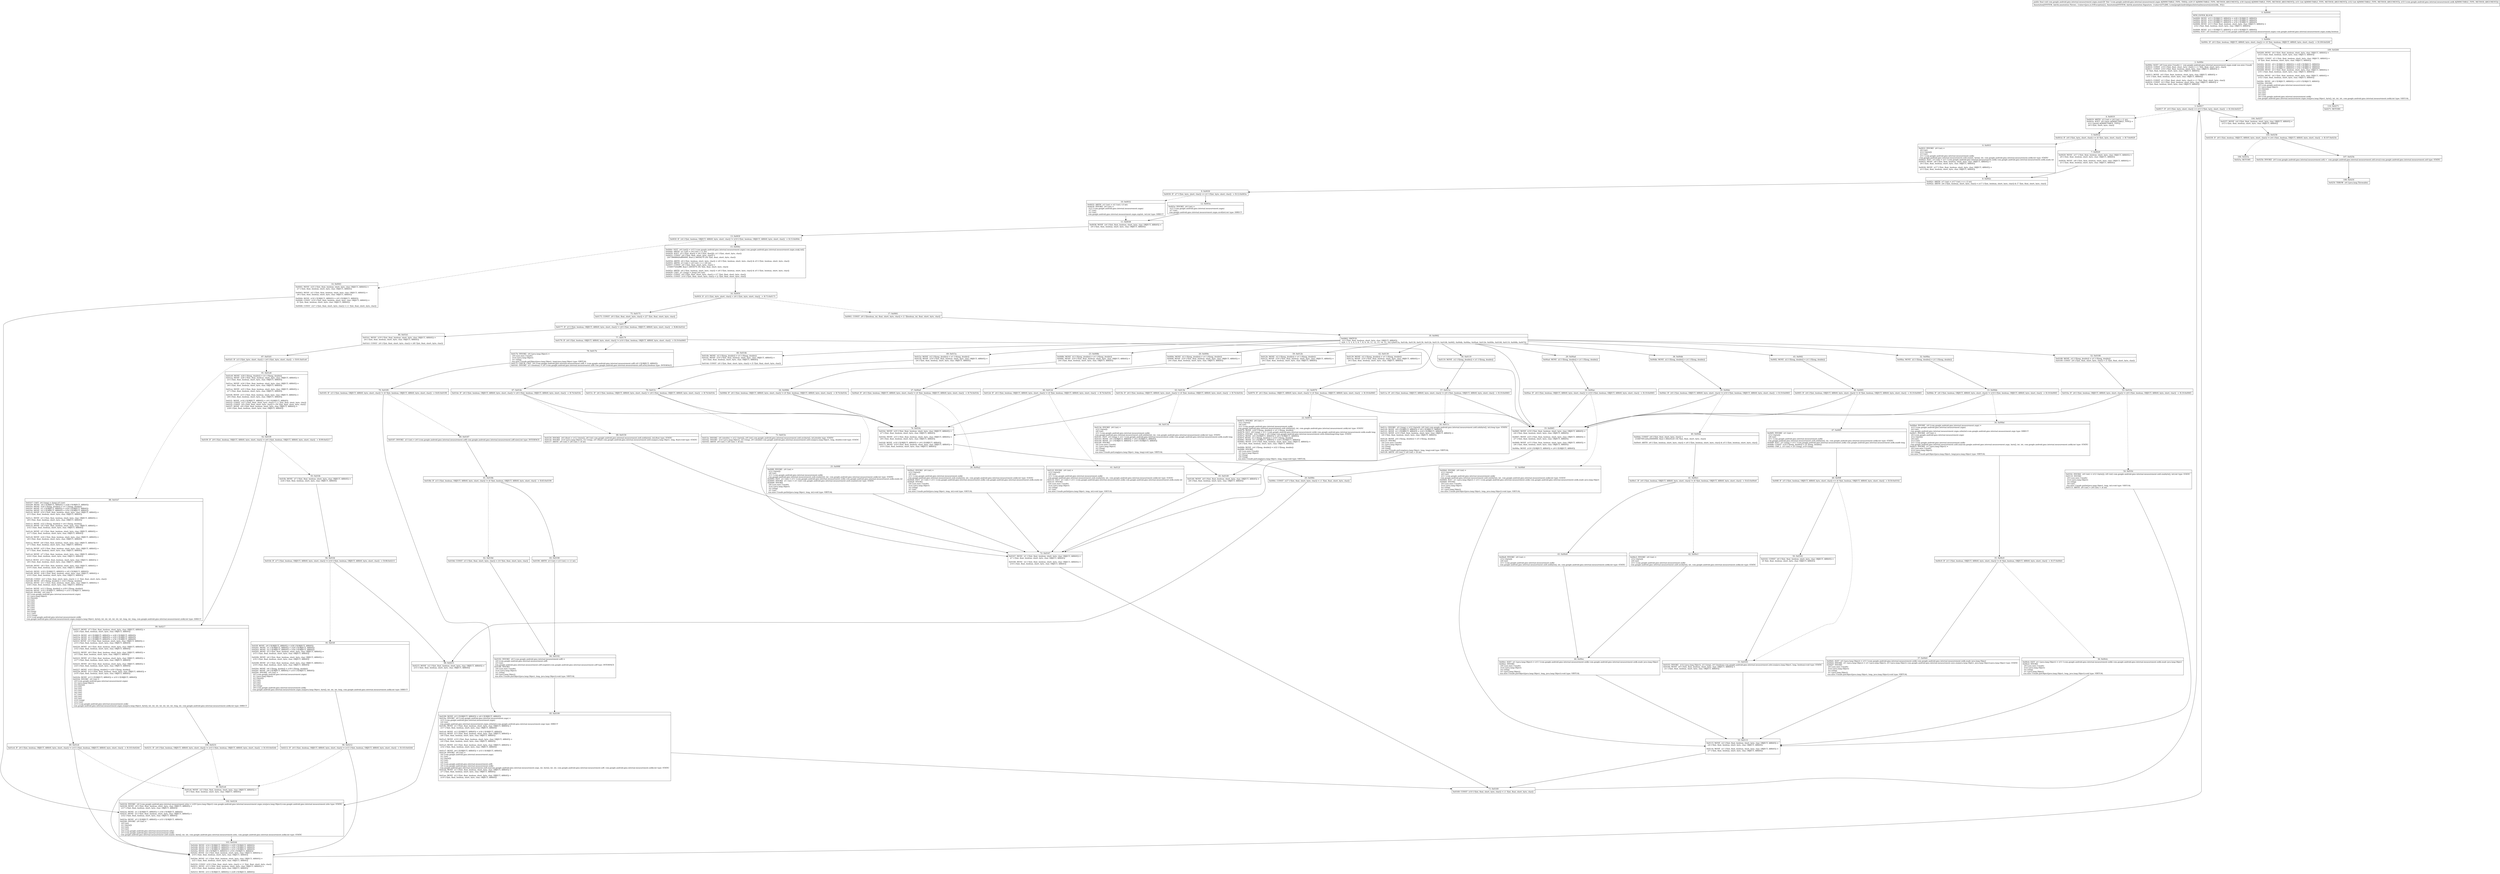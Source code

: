 digraph "CFG forcom.google.android.gms.internal.measurement.zzgm.zza(Ljava\/lang\/Object;[BIILcom\/google\/android\/gms\/internal\/measurement\/zzdk;)V" {
Node_0 [shape=record,label="{0\:\ 0x0000|MTH_ENTER_BLOCK\l|0x0000: MOVE  (r15 I:?[OBJECT, ARRAY]) = (r28 I:?[OBJECT, ARRAY]) \l0x0002: MOVE  (r14 I:?[OBJECT, ARRAY]) = (r29 I:?[OBJECT, ARRAY]) \l0x0004: MOVE  (r12 I:?[OBJECT, ARRAY]) = (r30 I:?[OBJECT, ARRAY]) \l0x0006: MOVE  (r13 I:?[int, float, boolean, short, byte, char, OBJECT, ARRAY]) = \l  (r32 I:?[int, float, boolean, short, byte, char, OBJECT, ARRAY])\l \l0x0008: MOVE  (r11 I:?[OBJECT, ARRAY]) = (r33 I:?[OBJECT, ARRAY]) \l0x000a: IGET  (r0 I:boolean) = (r15 I:com.google.android.gms.internal.measurement.zzgm) com.google.android.gms.internal.measurement.zzgm.zzakq boolean \l}"];
Node_1 [shape=record,label="{1\:\ 0x000c|0x000c: IF  (r0 I:?[int, boolean, OBJECT, ARRAY, byte, short, char]) == (0 ?[int, boolean, OBJECT, ARRAY, byte, short, char])  \-\> B:109:0x0260 \l}"];
Node_2 [shape=record,label="{2\:\ 0x000e|0x000e: SGET  (r9 I:sun.misc.Unsafe) =  com.google.android.gms.internal.measurement.zzgm.zzaki sun.misc.Unsafe \l0x0010: CONST  (r10 I:?[int, float, short, byte, char]) = (\-1 ?[int, float, short, byte, char]) \l0x0011: CONST  (r16 I:?[int, float, boolean, short, byte, char, OBJECT, ARRAY]) = \l  (0 ?[int, float, boolean, short, byte, char, OBJECT, ARRAY])\l \l0x0013: MOVE  (r0 I:?[int, float, boolean, short, byte, char, OBJECT, ARRAY]) = \l  (r31 I:?[int, float, boolean, short, byte, char, OBJECT, ARRAY])\l \l0x0015: CONST  (r1 I:?[int, float, short, byte, char]) = (\-1 ?[int, float, short, byte, char]) \l0x0016: CONST  (r2 I:?[int, float, boolean, short, byte, char, OBJECT, ARRAY]) = \l  (0 ?[int, float, boolean, short, byte, char, OBJECT, ARRAY])\l \l}"];
Node_3 [shape=record,label="{3\:\ 0x0017|0x0017: IF  (r0 I:?[int, byte, short, char]) \>= (r13 I:?[int, byte, short, char])  \-\> B:104:0x0257 \l}"];
Node_4 [shape=record,label="{4\:\ 0x0019|0x0019: ARITH  (r3 I:int) = (r0 I:int) + (1 int) \l0x001b: AGET  (r0 I:byte A[IMMUTABLE_TYPE]) = \l  (r12 I:byte[] A[IMMUTABLE_TYPE])\l  (r0 I:?[int, short, byte, char])\l \l}"];
Node_5 [shape=record,label="{5\:\ 0x001d|0x001d: IF  (r0 I:?[int, byte, short, char]) \>= (0 ?[int, byte, short, char])  \-\> B:7:0x0029 \l}"];
Node_6 [shape=record,label="{6\:\ 0x001f|0x001f: INVOKE  (r0 I:int) = \l  (r0 I:int)\l  (r12 I:byte[])\l  (r3 I:int)\l  (r11 I:com.google.android.gms.internal.measurement.zzdk)\l com.google.android.gms.internal.measurement.zzdl.zza(int, byte[], int, com.google.android.gms.internal.measurement.zzdk):int type: STATIC \l0x0023: IGET  (r3 I:int) = (r11 I:com.google.android.gms.internal.measurement.zzdk) com.google.android.gms.internal.measurement.zzdk.zzada int \l0x0025: MOVE  (r8 I:?[int, float, boolean, short, byte, char, OBJECT, ARRAY]) = \l  (r0 I:?[int, float, boolean, short, byte, char, OBJECT, ARRAY])\l \l0x0026: MOVE  (r17 I:?[int, float, boolean, short, byte, char, OBJECT, ARRAY]) = \l  (r3 I:?[int, float, boolean, short, byte, char, OBJECT, ARRAY])\l \l}"];
Node_7 [shape=record,label="{7\:\ 0x0029|0x0029: MOVE  (r17 I:?[int, float, boolean, short, byte, char, OBJECT, ARRAY]) = \l  (r0 I:?[int, float, boolean, short, byte, char, OBJECT, ARRAY])\l \l0x002b: MOVE  (r8 I:?[int, float, boolean, short, byte, char, OBJECT, ARRAY]) = \l  (r3 I:?[int, float, boolean, short, byte, char, OBJECT, ARRAY])\l \l}"];
Node_8 [shape=record,label="{8\:\ 0x002c|0x002c: ARITH  (r7 I:int) = (r17 I:int) \>\>\> (3 int) \l0x002e: ARITH  (r6 I:?[int, boolean, short, byte, char]) = (r17 I:?[int, boolean, short, byte, char]) & (7 ?[int, float, short, byte, char]) \l}"];
Node_9 [shape=record,label="{9\:\ 0x0030|0x0030: IF  (r7 I:?[int, byte, short, char]) \<= (r1 I:?[int, byte, short, char])  \-\> B:12:0x003a \l}"];
Node_10 [shape=record,label="{10\:\ 0x0032|0x0032: ARITH  (r2 I:int) = (r2 I:int) \/ (3 int) \l0x0034: INVOKE  (r0 I:int) = \l  (r15 I:com.google.android.gms.internal.measurement.zzgm)\l  (r7 I:int)\l  (r2 I:int)\l com.google.android.gms.internal.measurement.zzgm.zzp(int, int):int type: DIRECT \l}"];
Node_11 [shape=record,label="{11\:\ 0x0038|0x0038: MOVE  (r4 I:?[int, float, boolean, short, byte, char, OBJECT, ARRAY]) = \l  (r0 I:?[int, float, boolean, short, byte, char, OBJECT, ARRAY])\l \l}"];
Node_12 [shape=record,label="{12\:\ 0x003a|0x003a: INVOKE  (r0 I:int) = \l  (r15 I:com.google.android.gms.internal.measurement.zzgm)\l  (r7 I:int)\l com.google.android.gms.internal.measurement.zzgm.zzcd(int):int type: DIRECT \l}"];
Node_13 [shape=record,label="{13\:\ 0x003f|0x003f: IF  (r4 I:?[int, boolean, OBJECT, ARRAY, byte, short, char]) != (r10 I:?[int, boolean, OBJECT, ARRAY, byte, short, char])  \-\> B:15:0x004c \l}"];
Node_14 [shape=record,label="{14\:\ 0x0041|0x0041: MOVE  (r25 I:?[int, float, boolean, short, byte, char, OBJECT, ARRAY]) = \l  (r7 I:?[int, float, boolean, short, byte, char, OBJECT, ARRAY])\l \l0x0043: MOVE  (r2 I:?[int, float, boolean, short, byte, char, OBJECT, ARRAY]) = \l  (r8 I:?[int, float, boolean, short, byte, char, OBJECT, ARRAY])\l \l0x0044: MOVE  (r18 I:?[OBJECT, ARRAY]) = (r9 I:?[OBJECT, ARRAY]) \l0x0046: CONST  (r19 I:?[int, float, boolean, short, byte, char, OBJECT, ARRAY]) = \l  (0 ?[int, float, boolean, short, byte, char, OBJECT, ARRAY])\l \l0x0048: CONST  (r27 I:?[int, float, short, byte, char]) = (\-1 ?[int, float, short, byte, char]) \l}"];
Node_15 [shape=record,label="{15\:\ 0x004c|0x004c: IGET  (r0 I:int[]) = (r15 I:com.google.android.gms.internal.measurement.zzgm) com.google.android.gms.internal.measurement.zzgm.zzakj int[] \l0x004e: ARITH  (r1 I:int) = (r4 I:int) + (1 int) \l0x0050: AGET  (r5 I:?[int, float]) = (r0 I:?[int, float][]), (r1 I:?[int, short, byte, char]) \l0x0052: CONST  (r0 I:?[int, float, short, byte, char]) = \l  (267386880(0xff00000, float:2.3665827E\-29) ?[int, float, short, byte, char])\l \l0x0054: ARITH  (r0 I:?[int, boolean, short, byte, char]) = (r0 I:?[int, boolean, short, byte, char]) & (r5 I:?[int, boolean, short, byte, char]) \l0x0055: ARITH  (r3 I:int) = (r0 I:int) \>\>\> (20 int) \l0x0057: CONST  (r0 I:?[int, float, short, byte, char]) = \l  (1048575(0xfffff, float:1.469367E\-39) ?[int, float, short, byte, char])\l \l0x005a: ARITH  (r0 I:?[int, boolean, short, byte, char]) = (r0 I:?[int, boolean, short, byte, char]) & (r5 I:?[int, boolean, short, byte, char]) \l0x005b: CAST  (r1 I:long) = (long) (r0 I:int) \l0x005c: CONST  (r0 I:?[int, float, short, byte, char]) = (17 ?[int, float, short, byte, char]) \l0x005e: CONST  (r10 I:?[int, float, short, byte, char]) = (2 ?[int, float, short, byte, char]) \l}"];
Node_16 [shape=record,label="{16\:\ 0x005f|0x005f: IF  (r3 I:?[int, byte, short, char]) \> (r0 I:?[int, byte, short, char])  \-\> B:75:0x0175 \l}"];
Node_17 [shape=record,label="{17\:\ 0x0061|0x0061: CONST  (r0 I:?[boolean, int, float, short, byte, char]) = (1 ?[boolean, int, float, short, byte, char]) \l}"];
Node_18 [shape=record,label="{18\:\ 0x0062|0x0062: SWITCH  \l  (r3 I:?[int, float, boolean, short, byte, char, OBJECT, ARRAY])\l k:[0, 1, 2, 3, 4, 5, 6, 7, 8, 9, 10, 11, 12, 13, 14, 15, 16] t:[0x015a, 0x014b, 0x0139, 0x0139, 0x012b, 0x0119, 0x0108, 0x00f2, 0x00db, 0x00ba, 0x00ad, 0x012b, 0x009e, 0x0108, 0x0119, 0x008b, 0x0070] \l}"];
Node_19 [shape=record,label="{19\:\ 0x0065|0x0065: MOVE  (r19 I:?[int, float, boolean, short, byte, char, OBJECT, ARRAY]) = \l  (r4 I:?[int, float, boolean, short, byte, char, OBJECT, ARRAY])\l \l0x0067: MOVE  (r25 I:?[int, float, boolean, short, byte, char, OBJECT, ARRAY]) = \l  (r7 I:?[int, float, boolean, short, byte, char, OBJECT, ARRAY])\l \l0x0069: MOVE  (r15 I:?[int, float, boolean, short, byte, char, OBJECT, ARRAY]) = \l  (r8 I:?[int, float, boolean, short, byte, char, OBJECT, ARRAY])\l \l0x006a: MOVE  (r18 I:?[OBJECT, ARRAY]) = (r9 I:?[OBJECT, ARRAY]) \l}"];
Node_20 [shape=record,label="{20\:\ 0x006c|0x006c: CONST  (r27 I:?[int, float, short, byte, char]) = (\-1 ?[int, float, short, byte, char]) \l}"];
Node_21 [shape=record,label="{21\:\ 0x0070|0x0070: IF  (r6 I:?[int, boolean, OBJECT, ARRAY, byte, short, char]) != (0 ?[int, boolean, OBJECT, ARRAY, byte, short, char])  \-\> B:19:0x0065 \l}"];
Node_22 [shape=record,label="{22\:\ 0x0072|0x0072: INVOKE  (r6 I:int) = \l  (r12 I:byte[])\l  (r8 I:int)\l  (r11 I:com.google.android.gms.internal.measurement.zzdk)\l com.google.android.gms.internal.measurement.zzdl.zzb(byte[], int, com.google.android.gms.internal.measurement.zzdk):int type: STATIC \l0x0076: MOVE  (r20 I:?[long, double]) = (r1 I:?[long, double]) \l0x0078: IGET  (r0 I:long) = (r11 I:com.google.android.gms.internal.measurement.zzdk) com.google.android.gms.internal.measurement.zzdk.zzadb long \l0x007a: INVOKE  (r22 I:long) = (r0 I:long) com.google.android.gms.internal.measurement.zzeb.zzbm(long):long type: STATIC \l0x007e: MOVE  (r0 I:?[OBJECT, ARRAY]) = (r9 I:?[OBJECT, ARRAY]) \l0x007f: MOVE  (r2 I:?[long, double]) = (r20 I:?[long, double]) \l0x0081: MOVE  (r1 I:?[OBJECT, ARRAY]) = (r29 I:?[OBJECT, ARRAY]) \l0x0083: MOVE  (r10 I:?[int, float, boolean, short, byte, char, OBJECT, ARRAY]) = \l  (r4 I:?[int, float, boolean, short, byte, char, OBJECT, ARRAY])\l \l0x0084: MOVE  (r4 I:?[long, double]) = (r22 I:?[long, double]) \l0x0086: INVOKE  \l  (r0 I:sun.misc.Unsafe)\l  (r1 I:java.lang.Object)\l  (r2 I:long)\l  (r4 I:long)\l sun.misc.Unsafe.putLong(java.lang.Object, long, long):void type: VIRTUAL \l}"];
Node_23 [shape=record,label="{23\:\ 0x008b|0x008b: MOVE  (r2 I:?[long, double]) = (r1 I:?[long, double]) \l0x008c: MOVE  (r10 I:?[int, float, boolean, short, byte, char, OBJECT, ARRAY]) = \l  (r4 I:?[int, float, boolean, short, byte, char, OBJECT, ARRAY])\l \l}"];
Node_24 [shape=record,label="{24\:\ 0x008d|0x008d: IF  (r6 I:?[int, boolean, OBJECT, ARRAY, byte, short, char]) != (0 ?[int, boolean, OBJECT, ARRAY, byte, short, char])  \-\> B:74:0x016c \l}"];
Node_25 [shape=record,label="{25\:\ 0x008f|0x008f: INVOKE  (r0 I:int) = \l  (r12 I:byte[])\l  (r8 I:int)\l  (r11 I:com.google.android.gms.internal.measurement.zzdk)\l com.google.android.gms.internal.measurement.zzdl.zza(byte[], int, com.google.android.gms.internal.measurement.zzdk):int type: STATIC \l0x0093: IGET  (r1 I:int) = (r11 I:com.google.android.gms.internal.measurement.zzdk) com.google.android.gms.internal.measurement.zzdk.zzada int \l0x0095: INVOKE  (r1 I:int) = (r1 I:int) com.google.android.gms.internal.measurement.zzeb.zzaz(int):int type: STATIC \l0x0099: INVOKE  \l  (r9 I:sun.misc.Unsafe)\l  (r14 I:java.lang.Object)\l  (r2 I:long)\l  (r1 I:int)\l sun.misc.Unsafe.putInt(java.lang.Object, long, int):void type: VIRTUAL \l}"];
Node_26 [shape=record,label="{26\:\ 0x009e|0x009e: MOVE  (r2 I:?[long, double]) = (r1 I:?[long, double]) \l0x009f: MOVE  (r10 I:?[int, float, boolean, short, byte, char, OBJECT, ARRAY]) = \l  (r4 I:?[int, float, boolean, short, byte, char, OBJECT, ARRAY])\l \l}"];
Node_27 [shape=record,label="{27\:\ 0x00a0|0x00a0: IF  (r6 I:?[int, boolean, OBJECT, ARRAY, byte, short, char]) != (0 ?[int, boolean, OBJECT, ARRAY, byte, short, char])  \-\> B:74:0x016c \l}"];
Node_28 [shape=record,label="{28\:\ 0x00a2|0x00a2: INVOKE  (r0 I:int) = \l  (r12 I:byte[])\l  (r8 I:int)\l  (r11 I:com.google.android.gms.internal.measurement.zzdk)\l com.google.android.gms.internal.measurement.zzdl.zza(byte[], int, com.google.android.gms.internal.measurement.zzdk):int type: STATIC \l0x00a6: IGET  (r1 I:int) = (r11 I:com.google.android.gms.internal.measurement.zzdk) com.google.android.gms.internal.measurement.zzdk.zzada int \l0x00a8: INVOKE  \l  (r9 I:sun.misc.Unsafe)\l  (r14 I:java.lang.Object)\l  (r2 I:long)\l  (r1 I:int)\l sun.misc.Unsafe.putInt(java.lang.Object, long, int):void type: VIRTUAL \l}"];
Node_29 [shape=record,label="{29\:\ 0x00ad|0x00ad: MOVE  (r2 I:?[long, double]) = (r1 I:?[long, double]) \l}"];
Node_30 [shape=record,label="{30\:\ 0x00ae|0x00ae: IF  (r6 I:?[int, boolean, OBJECT, ARRAY, byte, short, char]) != (r10 I:?[int, boolean, OBJECT, ARRAY, byte, short, char])  \-\> B:19:0x0065 \l}"];
Node_31 [shape=record,label="{31\:\ 0x00b0|0x00b0: INVOKE  (r0 I:int) = \l  (r12 I:byte[])\l  (r8 I:int)\l  (r11 I:com.google.android.gms.internal.measurement.zzdk)\l com.google.android.gms.internal.measurement.zzdl.zze(byte[], int, com.google.android.gms.internal.measurement.zzdk):int type: STATIC \l0x00b4: IGET  (r1 I:java.lang.Object) = (r11 I:com.google.android.gms.internal.measurement.zzdk) com.google.android.gms.internal.measurement.zzdk.zzadc java.lang.Object \l0x00b6: INVOKE  \l  (r9 I:sun.misc.Unsafe)\l  (r14 I:java.lang.Object)\l  (r2 I:long)\l  (r1 I:java.lang.Object)\l sun.misc.Unsafe.putObject(java.lang.Object, long, java.lang.Object):void type: VIRTUAL \l}"];
Node_32 [shape=record,label="{32\:\ 0x00ba|0x00ba: MOVE  (r2 I:?[long, double]) = (r1 I:?[long, double]) \l}"];
Node_33 [shape=record,label="{33\:\ 0x00bb|0x00bb: IF  (r6 I:?[int, boolean, OBJECT, ARRAY, byte, short, char]) != (r10 I:?[int, boolean, OBJECT, ARRAY, byte, short, char])  \-\> B:19:0x0065 \l}"];
Node_34 [shape=record,label="{34\:\ 0x00bd|0x00bd: INVOKE  (r0 I:com.google.android.gms.internal.measurement.zzgx) = \l  (r15 I:com.google.android.gms.internal.measurement.zzgm)\l  (r4 I:int)\l com.google.android.gms.internal.measurement.zzgm.zzbx(int):com.google.android.gms.internal.measurement.zzgx type: DIRECT \l0x00c1: INVOKE  (r0 I:int) = \l  (r0 I:com.google.android.gms.internal.measurement.zzgx)\l  (r12 I:byte[])\l  (r8 I:int)\l  (r13 I:int)\l  (r11 I:com.google.android.gms.internal.measurement.zzdk)\l com.google.android.gms.internal.measurement.zzdl.zza(com.google.android.gms.internal.measurement.zzgx, byte[], int, int, com.google.android.gms.internal.measurement.zzdk):int type: STATIC \l0x00c5: INVOKE  (r1 I:java.lang.Object) = \l  (r9 I:sun.misc.Unsafe)\l  (r14 I:java.lang.Object)\l  (r2 I:long)\l sun.misc.Unsafe.getObject(java.lang.Object, long):java.lang.Object type: VIRTUAL \l}"];
Node_35 [shape=record,label="{35\:\ 0x00c9|0x00c9: IF  (r1 I:?[int, boolean, OBJECT, ARRAY, byte, short, char]) != (0 ?[int, boolean, OBJECT, ARRAY, byte, short, char])  \-\> B:37:0x00d1 \l}"];
Node_36 [shape=record,label="{36\:\ 0x00cb|0x00cb: IGET  (r1 I:java.lang.Object) = (r11 I:com.google.android.gms.internal.measurement.zzdk) com.google.android.gms.internal.measurement.zzdk.zzadc java.lang.Object \l0x00cd: INVOKE  \l  (r9 I:sun.misc.Unsafe)\l  (r14 I:java.lang.Object)\l  (r2 I:long)\l  (r1 I:java.lang.Object)\l sun.misc.Unsafe.putObject(java.lang.Object, long, java.lang.Object):void type: VIRTUAL \l}"];
Node_37 [shape=record,label="{37\:\ 0x00d1|0x00d1: IGET  (r5 I:java.lang.Object) = (r11 I:com.google.android.gms.internal.measurement.zzdk) com.google.android.gms.internal.measurement.zzdk.zzadc java.lang.Object \l0x00d3: INVOKE  (r1 I:java.lang.Object) = (r1 I:java.lang.Object), (r5 I:java.lang.Object) com.google.android.gms.internal.measurement.zzez.zza(java.lang.Object, java.lang.Object):java.lang.Object type: STATIC \l0x00d7: INVOKE  \l  (r9 I:sun.misc.Unsafe)\l  (r14 I:java.lang.Object)\l  (r2 I:long)\l  (r1 I:java.lang.Object)\l sun.misc.Unsafe.putObject(java.lang.Object, long, java.lang.Object):void type: VIRTUAL \l}"];
Node_38 [shape=record,label="{38\:\ 0x00db|0x00db: MOVE  (r2 I:?[long, double]) = (r1 I:?[long, double]) \l}"];
Node_39 [shape=record,label="{39\:\ 0x00dc|0x00dc: IF  (r6 I:?[int, boolean, OBJECT, ARRAY, byte, short, char]) != (r10 I:?[int, boolean, OBJECT, ARRAY, byte, short, char])  \-\> B:19:0x0065 \l}"];
Node_40 [shape=record,label="{40\:\ 0x00de|0x00de: CONST  (r0 I:?[int, float, short, byte, char]) = \l  (536870912(0x20000000, float:1.0842022E\-19) ?[int, float, short, byte, char])\l \l0x00e0: ARITH  (r0 I:?[int, boolean, short, byte, char]) = (r0 I:?[int, boolean, short, byte, char]) & (r5 I:?[int, boolean, short, byte, char]) \l}"];
Node_41 [shape=record,label="{41\:\ 0x00e1|0x00e1: IF  (r0 I:?[int, boolean, OBJECT, ARRAY, byte, short, char]) != (0 ?[int, boolean, OBJECT, ARRAY, byte, short, char])  \-\> B:43:0x00e8 \l}"];
Node_42 [shape=record,label="{42\:\ 0x00e3|0x00e3: INVOKE  (r0 I:int) = \l  (r12 I:byte[])\l  (r8 I:int)\l  (r11 I:com.google.android.gms.internal.measurement.zzdk)\l com.google.android.gms.internal.measurement.zzdl.zzc(byte[], int, com.google.android.gms.internal.measurement.zzdk):int type: STATIC \l}"];
Node_43 [shape=record,label="{43\:\ 0x00e8|0x00e8: INVOKE  (r0 I:int) = \l  (r12 I:byte[])\l  (r8 I:int)\l  (r11 I:com.google.android.gms.internal.measurement.zzdk)\l com.google.android.gms.internal.measurement.zzdl.zzd(byte[], int, com.google.android.gms.internal.measurement.zzdk):int type: STATIC \l}"];
Node_44 [shape=record,label="{44\:\ 0x00ec|0x00ec: IGET  (r1 I:java.lang.Object) = (r11 I:com.google.android.gms.internal.measurement.zzdk) com.google.android.gms.internal.measurement.zzdk.zzadc java.lang.Object \l0x00ee: INVOKE  \l  (r9 I:sun.misc.Unsafe)\l  (r14 I:java.lang.Object)\l  (r2 I:long)\l  (r1 I:java.lang.Object)\l sun.misc.Unsafe.putObject(java.lang.Object, long, java.lang.Object):void type: VIRTUAL \l}"];
Node_45 [shape=record,label="{45\:\ 0x00f2|0x00f2: MOVE  (r2 I:?[long, double]) = (r1 I:?[long, double]) \l}"];
Node_46 [shape=record,label="{46\:\ 0x00f3|0x00f3: IF  (r6 I:?[int, boolean, OBJECT, ARRAY, byte, short, char]) != (0 ?[int, boolean, OBJECT, ARRAY, byte, short, char])  \-\> B:19:0x0065 \l}"];
Node_47 [shape=record,label="{47\:\ 0x00f5|0x00f5: INVOKE  (r1 I:int) = \l  (r12 I:byte[])\l  (r8 I:int)\l  (r11 I:com.google.android.gms.internal.measurement.zzdk)\l com.google.android.gms.internal.measurement.zzdl.zzb(byte[], int, com.google.android.gms.internal.measurement.zzdk):int type: STATIC \l0x00f9: IGET  (r5 I:long) = (r11 I:com.google.android.gms.internal.measurement.zzdk) com.google.android.gms.internal.measurement.zzdk.zzadb long \l0x00fb: CONST  (r19 I:?[long, double]) = (0 ?[long, double]) \l0x00fd: CMP_L  (r5 I:int) = (r5 I:long), (r19 I:long) \l}"];
Node_48 [shape=record,label="{48\:\ 0x00ff|0x00ff: IF  (r5 I:?[int, boolean, OBJECT, ARRAY, byte, short, char]) == (0 ?[int, boolean, OBJECT, ARRAY, byte, short, char])  \-\> B:50:0x0102 \l}"];
Node_50 [shape=record,label="{50\:\ 0x0102|0x0102: CONST  (r0 I:?[int, float, boolean, short, byte, char, OBJECT, ARRAY]) = \l  (0 ?[int, float, boolean, short, byte, char, OBJECT, ARRAY])\l \l}"];
Node_51 [shape=record,label="{51\:\ 0x0103|0x0103: INVOKE  (r14 I:java.lang.Object), (r2 I:long), (r0 I:boolean) com.google.android.gms.internal.measurement.zzhv.zza(java.lang.Object, long, boolean):void type: STATIC \l0x0106: MOVE  (r0 I:?[int, float, boolean, short, byte, char, OBJECT, ARRAY]) = \l  (r1 I:?[int, float, boolean, short, byte, char, OBJECT, ARRAY])\l \l}"];
Node_52 [shape=record,label="{52\:\ 0x0108|0x0108: MOVE  (r2 I:?[long, double]) = (r1 I:?[long, double]) \l0x0109: CONST  (r0 I:?[int, float, short, byte, char]) = (5 ?[int, float, short, byte, char]) \l}"];
Node_53 [shape=record,label="{53\:\ 0x010a|0x010a: IF  (r6 I:?[int, boolean, OBJECT, ARRAY, byte, short, char]) != (r0 I:?[int, boolean, OBJECT, ARRAY, byte, short, char])  \-\> B:19:0x0065 \l}"];
Node_54 [shape=record,label="{54\:\ 0x010c|0x010c: INVOKE  (r0 I:int) = (r12 I:byte[]), (r8 I:int) com.google.android.gms.internal.measurement.zzdl.zza(byte[], int):int type: STATIC \l0x0110: INVOKE  \l  (r9 I:sun.misc.Unsafe)\l  (r14 I:java.lang.Object)\l  (r2 I:long)\l  (r0 I:int)\l sun.misc.Unsafe.putInt(java.lang.Object, long, int):void type: VIRTUAL \l0x0113: ARITH  (r0 I:int) = (r8 I:int) + (4 int) \l}"];
Node_55 [shape=record,label="{55\:\ 0x0115|0x0115: MOVE  (r2 I:?[int, float, boolean, short, byte, char, OBJECT, ARRAY]) = \l  (r4 I:?[int, float, boolean, short, byte, char, OBJECT, ARRAY])\l \l0x0116: MOVE  (r1 I:?[int, float, boolean, short, byte, char, OBJECT, ARRAY]) = \l  (r7 I:?[int, float, boolean, short, byte, char, OBJECT, ARRAY])\l \l}"];
Node_56 [shape=record,label="{56\:\ 0x0119|0x0119: MOVE  (r2 I:?[long, double]) = (r1 I:?[long, double]) \l}"];
Node_57 [shape=record,label="{57\:\ 0x011a|0x011a: IF  (r6 I:?[int, boolean, OBJECT, ARRAY, byte, short, char]) != (r0 I:?[int, boolean, OBJECT, ARRAY, byte, short, char])  \-\> B:19:0x0065 \l}"];
Node_58 [shape=record,label="{58\:\ 0x011c|0x011c: INVOKE  (r5 I:long) = (r12 I:byte[]), (r8 I:int) com.google.android.gms.internal.measurement.zzdl.zzb(byte[], int):long type: STATIC \l0x0120: MOVE  (r0 I:?[OBJECT, ARRAY]) = (r9 I:?[OBJECT, ARRAY]) \l0x0121: MOVE  (r1 I:?[OBJECT, ARRAY]) = (r29 I:?[OBJECT, ARRAY]) \l0x0123: MOVE  (r10 I:?[int, float, boolean, short, byte, char, OBJECT, ARRAY]) = \l  (r4 I:?[int, float, boolean, short, byte, char, OBJECT, ARRAY])\l \l0x0124: MOVE  (r4 I:?[long, double]) = (r5 I:?[long, double]) \l0x0125: INVOKE  \l  (r0 I:sun.misc.Unsafe)\l  (r1 I:java.lang.Object)\l  (r2 I:long)\l  (r4 I:long)\l sun.misc.Unsafe.putLong(java.lang.Object, long, long):void type: VIRTUAL \l0x0128: ARITH  (r0 I:int) = (r8 I:int) + (8 int) \l}"];
Node_59 [shape=record,label="{59\:\ 0x012b|0x012b: MOVE  (r2 I:?[long, double]) = (r1 I:?[long, double]) \l0x012c: MOVE  (r10 I:?[int, float, boolean, short, byte, char, OBJECT, ARRAY]) = \l  (r4 I:?[int, float, boolean, short, byte, char, OBJECT, ARRAY])\l \l}"];
Node_60 [shape=record,label="{60\:\ 0x012d|0x012d: IF  (r6 I:?[int, boolean, OBJECT, ARRAY, byte, short, char]) != (0 ?[int, boolean, OBJECT, ARRAY, byte, short, char])  \-\> B:74:0x016c \l}"];
Node_61 [shape=record,label="{61\:\ 0x012f|0x012f: INVOKE  (r0 I:int) = \l  (r12 I:byte[])\l  (r8 I:int)\l  (r11 I:com.google.android.gms.internal.measurement.zzdk)\l com.google.android.gms.internal.measurement.zzdl.zza(byte[], int, com.google.android.gms.internal.measurement.zzdk):int type: STATIC \l0x0133: IGET  (r1 I:int) = (r11 I:com.google.android.gms.internal.measurement.zzdk) com.google.android.gms.internal.measurement.zzdk.zzada int \l0x0135: INVOKE  \l  (r9 I:sun.misc.Unsafe)\l  (r14 I:java.lang.Object)\l  (r2 I:long)\l  (r1 I:int)\l sun.misc.Unsafe.putInt(java.lang.Object, long, int):void type: VIRTUAL \l}"];
Node_62 [shape=record,label="{62\:\ 0x0139|0x0139: MOVE  (r2 I:?[long, double]) = (r1 I:?[long, double]) \l0x013a: MOVE  (r10 I:?[int, float, boolean, short, byte, char, OBJECT, ARRAY]) = \l  (r4 I:?[int, float, boolean, short, byte, char, OBJECT, ARRAY])\l \l}"];
Node_63 [shape=record,label="{63\:\ 0x013b|0x013b: IF  (r6 I:?[int, boolean, OBJECT, ARRAY, byte, short, char]) != (0 ?[int, boolean, OBJECT, ARRAY, byte, short, char])  \-\> B:74:0x016c \l}"];
Node_64 [shape=record,label="{64\:\ 0x013d|0x013d: INVOKE  (r6 I:int) = \l  (r12 I:byte[])\l  (r8 I:int)\l  (r11 I:com.google.android.gms.internal.measurement.zzdk)\l com.google.android.gms.internal.measurement.zzdl.zzb(byte[], int, com.google.android.gms.internal.measurement.zzdk):int type: STATIC \l0x0141: IGET  (r4 I:long) = (r11 I:com.google.android.gms.internal.measurement.zzdk) com.google.android.gms.internal.measurement.zzdk.zzadb long \l0x0143: MOVE  (r0 I:?[OBJECT, ARRAY]) = (r9 I:?[OBJECT, ARRAY]) \l0x0144: MOVE  (r1 I:?[OBJECT, ARRAY]) = (r29 I:?[OBJECT, ARRAY]) \l0x0146: INVOKE  \l  (r0 I:sun.misc.Unsafe)\l  (r1 I:java.lang.Object)\l  (r2 I:long)\l  (r4 I:long)\l sun.misc.Unsafe.putLong(java.lang.Object, long, long):void type: VIRTUAL \l}"];
Node_65 [shape=record,label="{65\:\ 0x0149|0x0149: MOVE  (r0 I:?[int, float, boolean, short, byte, char, OBJECT, ARRAY]) = \l  (r6 I:?[int, float, boolean, short, byte, char, OBJECT, ARRAY])\l \l}"];
Node_66 [shape=record,label="{66\:\ 0x014b|0x014b: MOVE  (r2 I:?[long, double]) = (r1 I:?[long, double]) \l0x014c: MOVE  (r10 I:?[int, float, boolean, short, byte, char, OBJECT, ARRAY]) = \l  (r4 I:?[int, float, boolean, short, byte, char, OBJECT, ARRAY])\l \l0x014d: CONST  (r0 I:?[int, float, short, byte, char]) = (5 ?[int, float, short, byte, char]) \l}"];
Node_67 [shape=record,label="{67\:\ 0x014e|0x014e: IF  (r6 I:?[int, boolean, OBJECT, ARRAY, byte, short, char]) != (r0 I:?[int, boolean, OBJECT, ARRAY, byte, short, char])  \-\> B:74:0x016c \l}"];
Node_68 [shape=record,label="{68\:\ 0x0150|0x0150: INVOKE  (r0 I:float) = (r12 I:byte[]), (r8 I:int) com.google.android.gms.internal.measurement.zzdl.zzd(byte[], int):float type: STATIC \l0x0154: INVOKE  (r14 I:java.lang.Object), (r2 I:long), (r0 I:float) com.google.android.gms.internal.measurement.zzhv.zza(java.lang.Object, long, float):void type: STATIC \l0x0157: ARITH  (r0 I:int) = (r8 I:int) + (4 int) \l}"];
Node_69 [shape=record,label="{69\:\ 0x015a|0x015a: MOVE  (r2 I:?[long, double]) = (r1 I:?[long, double]) \l0x015b: MOVE  (r10 I:?[int, float, boolean, short, byte, char, OBJECT, ARRAY]) = \l  (r4 I:?[int, float, boolean, short, byte, char, OBJECT, ARRAY])\l \l}"];
Node_70 [shape=record,label="{70\:\ 0x015c|0x015c: IF  (r6 I:?[int, boolean, OBJECT, ARRAY, byte, short, char]) != (r0 I:?[int, boolean, OBJECT, ARRAY, byte, short, char])  \-\> B:74:0x016c \l}"];
Node_71 [shape=record,label="{71\:\ 0x015e|0x015e: INVOKE  (r0 I:double) = (r12 I:byte[]), (r8 I:int) com.google.android.gms.internal.measurement.zzdl.zzc(byte[], int):double type: STATIC \l0x0162: INVOKE  (r14 I:java.lang.Object), (r2 I:long), (r0 I:double) com.google.android.gms.internal.measurement.zzhv.zza(java.lang.Object, long, double):void type: STATIC \l0x0165: ARITH  (r0 I:int) = (r8 I:int) + (8 int) \l}"];
Node_72 [shape=record,label="{72\:\ 0x0167|0x0167: MOVE  (r1 I:?[int, float, boolean, short, byte, char, OBJECT, ARRAY]) = \l  (r7 I:?[int, float, boolean, short, byte, char, OBJECT, ARRAY])\l \l0x0168: MOVE  (r2 I:?[int, float, boolean, short, byte, char, OBJECT, ARRAY]) = \l  (r10 I:?[int, float, boolean, short, byte, char, OBJECT, ARRAY])\l \l}"];
Node_73 [shape=record,label="{73\:\ 0x0169|0x0169: CONST  (r10 I:?[int, float, short, byte, char]) = (\-1 ?[int, float, short, byte, char]) \l}"];
Node_74 [shape=record,label="{74\:\ 0x016c|0x016c: MOVE  (r25 I:?[int, float, boolean, short, byte, char, OBJECT, ARRAY]) = \l  (r7 I:?[int, float, boolean, short, byte, char, OBJECT, ARRAY])\l \l0x016e: MOVE  (r15 I:?[int, float, boolean, short, byte, char, OBJECT, ARRAY]) = \l  (r8 I:?[int, float, boolean, short, byte, char, OBJECT, ARRAY])\l \l0x016f: MOVE  (r18 I:?[OBJECT, ARRAY]) = (r9 I:?[OBJECT, ARRAY]) \l0x0171: MOVE  (r19 I:?[int, float, boolean, short, byte, char, OBJECT, ARRAY]) = \l  (r10 I:?[int, float, boolean, short, byte, char, OBJECT, ARRAY])\l \l}"];
Node_75 [shape=record,label="{75\:\ 0x0175|0x0175: CONST  (r0 I:?[int, float, short, byte, char]) = (27 ?[int, float, short, byte, char]) \l}"];
Node_76 [shape=record,label="{76\:\ 0x0177|0x0177: IF  (r3 I:?[int, boolean, OBJECT, ARRAY, byte, short, char]) != (r0 I:?[int, boolean, OBJECT, ARRAY, byte, short, char])  \-\> B:86:0x01b1 \l}"];
Node_77 [shape=record,label="{77\:\ 0x0179|0x0179: IF  (r6 I:?[int, boolean, OBJECT, ARRAY, byte, short, char]) != (r10 I:?[int, boolean, OBJECT, ARRAY, byte, short, char])  \-\> B:19:0x0065 \l}"];
Node_78 [shape=record,label="{78\:\ 0x017b|0x017b: INVOKE  (r0 I:java.lang.Object) = \l  (r9 I:sun.misc.Unsafe)\l  (r14 I:java.lang.Object)\l  (r1 I:long)\l sun.misc.Unsafe.getObject(java.lang.Object, long):java.lang.Object type: VIRTUAL \l0x017f: CHECK_CAST  (r0 I:com.google.android.gms.internal.measurement.zzff) = (com.google.android.gms.internal.measurement.zzff) (r0 I:?[OBJECT, ARRAY]) \l0x0181: INVOKE  (r3 I:boolean) = (r0 I:com.google.android.gms.internal.measurement.zzff) com.google.android.gms.internal.measurement.zzff.zzrx():boolean type: INTERFACE \l}"];
Node_79 [shape=record,label="{79\:\ 0x0185|0x0185: IF  (r3 I:?[int, boolean, OBJECT, ARRAY, byte, short, char]) != (0 ?[int, boolean, OBJECT, ARRAY, byte, short, char])  \-\> B:85:0x0199 \l}"];
Node_80 [shape=record,label="{80\:\ 0x0187|0x0187: INVOKE  (r3 I:int) = (r0 I:com.google.android.gms.internal.measurement.zzff) com.google.android.gms.internal.measurement.zzff.size():int type: INTERFACE \l}"];
Node_81 [shape=record,label="{81\:\ 0x018b|0x018b: IF  (r3 I:?[int, boolean, OBJECT, ARRAY, byte, short, char]) != (0 ?[int, boolean, OBJECT, ARRAY, byte, short, char])  \-\> B:83:0x0190 \l}"];
Node_82 [shape=record,label="{82\:\ 0x018d|0x018d: CONST  (r3 I:?[int, float, short, byte, char]) = (10 ?[int, float, short, byte, char]) \l}"];
Node_83 [shape=record,label="{83\:\ 0x0190|0x0190: ARITH  (r3 I:int) = (r3 I:int) \<\< (1 int) \l}"];
Node_84 [shape=record,label="{84\:\ 0x0192|0x0192: INVOKE  (r0 I:com.google.android.gms.internal.measurement.zzff) = \l  (r0 I:com.google.android.gms.internal.measurement.zzff)\l  (r3 I:int)\l com.google.android.gms.internal.measurement.zzff.zzap(int):com.google.android.gms.internal.measurement.zzff type: INTERFACE \l0x0196: INVOKE  \l  (r9 I:sun.misc.Unsafe)\l  (r14 I:java.lang.Object)\l  (r1 I:long)\l  (r0 I:java.lang.Object)\l sun.misc.Unsafe.putObject(java.lang.Object, long, java.lang.Object):void type: VIRTUAL \l}"];
Node_85 [shape=record,label="{85\:\ 0x0199|0x0199: MOVE  (r5 I:?[OBJECT, ARRAY]) = (r0 I:?[OBJECT, ARRAY]) \l0x019a: INVOKE  (r0 I:com.google.android.gms.internal.measurement.zzgx) = \l  (r15 I:com.google.android.gms.internal.measurement.zzgm)\l  (r4 I:int)\l com.google.android.gms.internal.measurement.zzgm.zzbx(int):com.google.android.gms.internal.measurement.zzgx type: DIRECT \l0x019e: MOVE  (r1 I:?[int, float, boolean, short, byte, char, OBJECT, ARRAY]) = \l  (r17 I:?[int, float, boolean, short, byte, char, OBJECT, ARRAY])\l \l0x01a0: MOVE  (r2 I:?[OBJECT, ARRAY]) = (r30 I:?[OBJECT, ARRAY]) \l0x01a2: MOVE  (r3 I:?[int, float, boolean, short, byte, char, OBJECT, ARRAY]) = \l  (r8 I:?[int, float, boolean, short, byte, char, OBJECT, ARRAY])\l \l0x01a3: MOVE  (r19 I:?[int, float, boolean, short, byte, char, OBJECT, ARRAY]) = \l  (r4 I:?[int, float, boolean, short, byte, char, OBJECT, ARRAY])\l \l0x01a5: MOVE  (r4 I:?[int, float, boolean, short, byte, char, OBJECT, ARRAY]) = \l  (r32 I:?[int, float, boolean, short, byte, char, OBJECT, ARRAY])\l \l0x01a7: MOVE  (r6 I:?[OBJECT, ARRAY]) = (r33 I:?[OBJECT, ARRAY]) \l0x01a9: INVOKE  (r0 I:int) = \l  (r0 I:com.google.android.gms.internal.measurement.zzgx)\l  (r1 I:int)\l  (r2 I:byte[])\l  (r3 I:int)\l  (r4 I:int)\l  (r5 I:com.google.android.gms.internal.measurement.zzff)\l  (r6 I:com.google.android.gms.internal.measurement.zzdk)\l com.google.android.gms.internal.measurement.zzdl.zza(com.google.android.gms.internal.measurement.zzgx, int, byte[], int, int, com.google.android.gms.internal.measurement.zzff, com.google.android.gms.internal.measurement.zzdk):int type: STATIC \l0x01ad: MOVE  (r1 I:?[int, float, boolean, short, byte, char, OBJECT, ARRAY]) = \l  (r7 I:?[int, float, boolean, short, byte, char, OBJECT, ARRAY])\l \l0x01ae: MOVE  (r2 I:?[int, float, boolean, short, byte, char, OBJECT, ARRAY]) = \l  (r19 I:?[int, float, boolean, short, byte, char, OBJECT, ARRAY])\l \l}"];
Node_86 [shape=record,label="{86\:\ 0x01b1|0x01b1: MOVE  (r19 I:?[int, float, boolean, short, byte, char, OBJECT, ARRAY]) = \l  (r4 I:?[int, float, boolean, short, byte, char, OBJECT, ARRAY])\l \l0x01b3: CONST  (r0 I:?[int, float, short, byte, char]) = (49 ?[int, float, short, byte, char]) \l}"];
Node_87 [shape=record,label="{87\:\ 0x01b5|0x01b5: IF  (r3 I:?[int, byte, short, char]) \> (r0 I:?[int, byte, short, char])  \-\> B:91:0x01e8 \l}"];
Node_88 [shape=record,label="{88\:\ 0x01b7|0x01b7: CAST  (r4 I:long) = (long) (r5 I:int) \l0x01b8: MOVE  (r0 I:?[OBJECT, ARRAY]) = (r28 I:?[OBJECT, ARRAY]) \l0x01ba: MOVE  (r20 I:?[long, double]) = (r1 I:?[long, double]) \l0x01bc: MOVE  (r1 I:?[OBJECT, ARRAY]) = (r29 I:?[OBJECT, ARRAY]) \l0x01be: MOVE  (r2 I:?[OBJECT, ARRAY]) = (r30 I:?[OBJECT, ARRAY]) \l0x01c0: MOVE  (r10 I:?[int, float, boolean, short, byte, char, OBJECT, ARRAY]) = \l  (r3 I:?[int, float, boolean, short, byte, char, OBJECT, ARRAY])\l \l0x01c1: MOVE  (r3 I:?[int, float, boolean, short, byte, char, OBJECT, ARRAY]) = \l  (r8 I:?[int, float, boolean, short, byte, char, OBJECT, ARRAY])\l \l0x01c2: MOVE  (r22 I:?[long, double]) = (r4 I:?[long, double]) \l0x01c4: MOVE  (r4 I:?[int, float, boolean, short, byte, char, OBJECT, ARRAY]) = \l  (r32 I:?[int, float, boolean, short, byte, char, OBJECT, ARRAY])\l \l0x01c6: MOVE  (r5 I:?[int, float, boolean, short, byte, char, OBJECT, ARRAY]) = \l  (r17 I:?[int, float, boolean, short, byte, char, OBJECT, ARRAY])\l \l0x01c8: MOVE  (r24 I:?[int, float, boolean, short, byte, char, OBJECT, ARRAY]) = \l  (r6 I:?[int, float, boolean, short, byte, char, OBJECT, ARRAY])\l \l0x01ca: MOVE  (r6 I:?[int, float, boolean, short, byte, char, OBJECT, ARRAY]) = \l  (r7 I:?[int, float, boolean, short, byte, char, OBJECT, ARRAY])\l \l0x01cb: MOVE  (r25 I:?[int, float, boolean, short, byte, char, OBJECT, ARRAY]) = \l  (r7 I:?[int, float, boolean, short, byte, char, OBJECT, ARRAY])\l \l0x01cd: MOVE  (r7 I:?[int, float, boolean, short, byte, char, OBJECT, ARRAY]) = \l  (r24 I:?[int, float, boolean, short, byte, char, OBJECT, ARRAY])\l \l0x01cf: MOVE  (r15 I:?[int, float, boolean, short, byte, char, OBJECT, ARRAY]) = \l  (r8 I:?[int, float, boolean, short, byte, char, OBJECT, ARRAY])\l \l0x01d0: MOVE  (r8 I:?[int, float, boolean, short, byte, char, OBJECT, ARRAY]) = \l  (r19 I:?[int, float, boolean, short, byte, char, OBJECT, ARRAY])\l \l0x01d2: MOVE  (r18 I:?[OBJECT, ARRAY]) = (r9 I:?[OBJECT, ARRAY]) \l0x01d4: MOVE  (r26 I:?[int, float, boolean, short, byte, char, OBJECT, ARRAY]) = \l  (r10 I:?[int, float, boolean, short, byte, char, OBJECT, ARRAY])\l \l0x01d6: CONST  (r27 I:?[int, float, short, byte, char]) = (\-1 ?[int, float, short, byte, char]) \l0x01d8: MOVE  (r9 I:?[long, double]) = (r22 I:?[long, double]) \l0x01da: MOVE  (r11 I:?[int, float, boolean, short, byte, char, OBJECT, ARRAY]) = \l  (r26 I:?[int, float, boolean, short, byte, char, OBJECT, ARRAY])\l \l0x01dc: MOVE  (r12 I:?[long, double]) = (r20 I:?[long, double]) \l0x01de: MOVE  (r14 I:?[OBJECT, ARRAY]) = (r33 I:?[OBJECT, ARRAY]) \l0x01e0: INVOKE  (r0 I:int) = \l  (r0 I:com.google.android.gms.internal.measurement.zzgm)\l  (r1 I:java.lang.Object)\l  (r2 I:byte[])\l  (r3 I:int)\l  (r4 I:int)\l  (r5 I:int)\l  (r6 I:int)\l  (r7 I:int)\l  (r8 I:int)\l  (r9 I:long)\l  (r11 I:int)\l  (r12 I:long)\l  (r14 I:com.google.android.gms.internal.measurement.zzdk)\l com.google.android.gms.internal.measurement.zzgm.zza(java.lang.Object, byte[], int, int, int, int, int, int, long, int, long, com.google.android.gms.internal.measurement.zzdk):int type: DIRECT \l}"];
Node_89 [shape=record,label="{89\:\ 0x01e4|0x01e4: IF  (r0 I:?[int, boolean, OBJECT, ARRAY, byte, short, char]) != (r15 I:?[int, boolean, OBJECT, ARRAY, byte, short, char])  \-\> B:103:0x0244 \l}"];
Node_90 [shape=record,label="{90\:\ 0x01e6|0x01e6: MOVE  (r2 I:?[int, float, boolean, short, byte, char, OBJECT, ARRAY]) = \l  (r0 I:?[int, float, boolean, short, byte, char, OBJECT, ARRAY])\l \l}"];
Node_91 [shape=record,label="{91\:\ 0x01e8|0x01e8: MOVE  (r20 I:?[long, double]) = (r1 I:?[long, double]) \l0x01ea: MOVE  (r26 I:?[int, float, boolean, short, byte, char, OBJECT, ARRAY]) = \l  (r3 I:?[int, float, boolean, short, byte, char, OBJECT, ARRAY])\l \l0x01ec: MOVE  (r24 I:?[int, float, boolean, short, byte, char, OBJECT, ARRAY]) = \l  (r6 I:?[int, float, boolean, short, byte, char, OBJECT, ARRAY])\l \l0x01ee: MOVE  (r25 I:?[int, float, boolean, short, byte, char, OBJECT, ARRAY]) = \l  (r7 I:?[int, float, boolean, short, byte, char, OBJECT, ARRAY])\l \l0x01f0: MOVE  (r15 I:?[int, float, boolean, short, byte, char, OBJECT, ARRAY]) = \l  (r8 I:?[int, float, boolean, short, byte, char, OBJECT, ARRAY])\l \l0x01f1: MOVE  (r18 I:?[OBJECT, ARRAY]) = (r9 I:?[OBJECT, ARRAY]) \l0x01f3: CONST  (r27 I:?[int, float, short, byte, char]) = (\-1 ?[int, float, short, byte, char]) \l0x01f5: CONST  (r0 I:?[int, float, short, byte, char]) = (50 ?[int, float, short, byte, char]) \l0x01f7: MOVE  (r9 I:?[int, float, boolean, short, byte, char, OBJECT, ARRAY]) = \l  (r26 I:?[int, float, boolean, short, byte, char, OBJECT, ARRAY])\l \l}"];
Node_92 [shape=record,label="{92\:\ 0x01f9|0x01f9: IF  (r9 I:?[int, boolean, OBJECT, ARRAY, byte, short, char]) != (r0 I:?[int, boolean, OBJECT, ARRAY, byte, short, char])  \-\> B:99:0x0217 \l}"];
Node_93 [shape=record,label="{93\:\ 0x01fb|0x01fb: MOVE  (r7 I:?[int, float, boolean, short, byte, char, OBJECT, ARRAY]) = \l  (r24 I:?[int, float, boolean, short, byte, char, OBJECT, ARRAY])\l \l}"];
Node_94 [shape=record,label="{94\:\ 0x01fd|0x01fd: IF  (r7 I:?[int, boolean, OBJECT, ARRAY, byte, short, char]) != (r10 I:?[int, boolean, OBJECT, ARRAY, byte, short, char])  \-\> B:98:0x0215 \l}"];
Node_95 [shape=record,label="{95\:\ 0x01ff|0x01ff: MOVE  (r0 I:?[OBJECT, ARRAY]) = (r28 I:?[OBJECT, ARRAY]) \l0x0201: MOVE  (r1 I:?[OBJECT, ARRAY]) = (r29 I:?[OBJECT, ARRAY]) \l0x0203: MOVE  (r2 I:?[OBJECT, ARRAY]) = (r30 I:?[OBJECT, ARRAY]) \l0x0205: MOVE  (r3 I:?[int, float, boolean, short, byte, char, OBJECT, ARRAY]) = \l  (r15 I:?[int, float, boolean, short, byte, char, OBJECT, ARRAY])\l \l0x0206: MOVE  (r4 I:?[int, float, boolean, short, byte, char, OBJECT, ARRAY]) = \l  (r32 I:?[int, float, boolean, short, byte, char, OBJECT, ARRAY])\l \l0x0208: MOVE  (r5 I:?[int, float, boolean, short, byte, char, OBJECT, ARRAY]) = \l  (r19 I:?[int, float, boolean, short, byte, char, OBJECT, ARRAY])\l \l0x020a: MOVE  (r6 I:?[long, double]) = (r20 I:?[long, double]) \l0x020c: MOVE  (r8 I:?[OBJECT, ARRAY]) = (r33 I:?[OBJECT, ARRAY]) \l0x020e: INVOKE  (r0 I:int) = \l  (r0 I:com.google.android.gms.internal.measurement.zzgm)\l  (r1 I:java.lang.Object)\l  (r2 I:byte[])\l  (r3 I:int)\l  (r4 I:int)\l  (r5 I:int)\l  (r6 I:long)\l  (r8 I:com.google.android.gms.internal.measurement.zzdk)\l com.google.android.gms.internal.measurement.zzgm.zza(java.lang.Object, byte[], int, int, int, long, com.google.android.gms.internal.measurement.zzdk):int type: DIRECT \l}"];
Node_96 [shape=record,label="{96\:\ 0x0212|0x0212: IF  (r0 I:?[int, boolean, OBJECT, ARRAY, byte, short, char]) != (r15 I:?[int, boolean, OBJECT, ARRAY, byte, short, char])  \-\> B:103:0x0244 \l}"];
Node_98 [shape=record,label="{98\:\ 0x0215|0x0215: MOVE  (r2 I:?[int, float, boolean, short, byte, char, OBJECT, ARRAY]) = \l  (r15 I:?[int, float, boolean, short, byte, char, OBJECT, ARRAY])\l \l}"];
Node_99 [shape=record,label="{99\:\ 0x0217|0x0217: MOVE  (r7 I:?[int, float, boolean, short, byte, char, OBJECT, ARRAY]) = \l  (r24 I:?[int, float, boolean, short, byte, char, OBJECT, ARRAY])\l \l0x0219: MOVE  (r0 I:?[OBJECT, ARRAY]) = (r28 I:?[OBJECT, ARRAY]) \l0x021b: MOVE  (r1 I:?[OBJECT, ARRAY]) = (r29 I:?[OBJECT, ARRAY]) \l0x021d: MOVE  (r2 I:?[OBJECT, ARRAY]) = (r30 I:?[OBJECT, ARRAY]) \l0x021f: MOVE  (r3 I:?[int, float, boolean, short, byte, char, OBJECT, ARRAY]) = \l  (r15 I:?[int, float, boolean, short, byte, char, OBJECT, ARRAY])\l \l0x0220: MOVE  (r4 I:?[int, float, boolean, short, byte, char, OBJECT, ARRAY]) = \l  (r32 I:?[int, float, boolean, short, byte, char, OBJECT, ARRAY])\l \l0x0222: MOVE  (r8 I:?[int, float, boolean, short, byte, char, OBJECT, ARRAY]) = \l  (r5 I:?[int, float, boolean, short, byte, char, OBJECT, ARRAY])\l \l0x0223: MOVE  (r5 I:?[int, float, boolean, short, byte, char, OBJECT, ARRAY]) = \l  (r17 I:?[int, float, boolean, short, byte, char, OBJECT, ARRAY])\l \l0x0225: MOVE  (r6 I:?[int, float, boolean, short, byte, char, OBJECT, ARRAY]) = \l  (r25 I:?[int, float, boolean, short, byte, char, OBJECT, ARRAY])\l \l0x0227: MOVE  (r10 I:?[long, double]) = (r20 I:?[long, double]) \l0x0229: MOVE  (r12 I:?[int, float, boolean, short, byte, char, OBJECT, ARRAY]) = \l  (r19 I:?[int, float, boolean, short, byte, char, OBJECT, ARRAY])\l \l0x022b: MOVE  (r13 I:?[OBJECT, ARRAY]) = (r33 I:?[OBJECT, ARRAY]) \l0x022d: INVOKE  (r0 I:int) = \l  (r0 I:com.google.android.gms.internal.measurement.zzgm)\l  (r1 I:java.lang.Object)\l  (r2 I:byte[])\l  (r3 I:int)\l  (r4 I:int)\l  (r5 I:int)\l  (r6 I:int)\l  (r7 I:int)\l  (r8 I:int)\l  (r9 I:int)\l  (r10 I:long)\l  (r12 I:int)\l  (r13 I:com.google.android.gms.internal.measurement.zzdk)\l com.google.android.gms.internal.measurement.zzgm.zza(java.lang.Object, byte[], int, int, int, int, int, int, int, long, int, com.google.android.gms.internal.measurement.zzdk):int type: DIRECT \l}"];
Node_100 [shape=record,label="{100\:\ 0x0231|0x0231: IF  (r0 I:?[int, boolean, OBJECT, ARRAY, byte, short, char]) != (r15 I:?[int, boolean, OBJECT, ARRAY, byte, short, char])  \-\> B:103:0x0244 \l}"];
Node_102 [shape=record,label="{102\:\ 0x0234|0x0234: INVOKE  (r4 I:com.google.android.gms.internal.measurement.zzhs) = (r29 I:java.lang.Object) com.google.android.gms.internal.measurement.zzgm.zzu(java.lang.Object):com.google.android.gms.internal.measurement.zzhs type: STATIC \l0x0238: MOVE  (r0 I:?[int, float, boolean, short, byte, char, OBJECT, ARRAY]) = \l  (r17 I:?[int, float, boolean, short, byte, char, OBJECT, ARRAY])\l \l0x023a: MOVE  (r1 I:?[OBJECT, ARRAY]) = (r30 I:?[OBJECT, ARRAY]) \l0x023c: MOVE  (r3 I:?[int, float, boolean, short, byte, char, OBJECT, ARRAY]) = \l  (r32 I:?[int, float, boolean, short, byte, char, OBJECT, ARRAY])\l \l0x023e: MOVE  (r5 I:?[OBJECT, ARRAY]) = (r33 I:?[OBJECT, ARRAY]) \l0x0240: INVOKE  (r0 I:int) = \l  (r0 I:int)\l  (r1 I:byte[])\l  (r2 I:int)\l  (r3 I:int)\l  (r4 I:com.google.android.gms.internal.measurement.zzhs)\l  (r5 I:com.google.android.gms.internal.measurement.zzdk)\l com.google.android.gms.internal.measurement.zzdl.zza(int, byte[], int, int, com.google.android.gms.internal.measurement.zzhs, com.google.android.gms.internal.measurement.zzdk):int type: STATIC \l}"];
Node_103 [shape=record,label="{103\:\ 0x0244|0x0244: MOVE  (r14 I:?[OBJECT, ARRAY]) = (r29 I:?[OBJECT, ARRAY]) \l0x0246: MOVE  (r12 I:?[OBJECT, ARRAY]) = (r30 I:?[OBJECT, ARRAY]) \l0x0248: MOVE  (r11 I:?[OBJECT, ARRAY]) = (r33 I:?[OBJECT, ARRAY]) \l0x024a: MOVE  (r9 I:?[OBJECT, ARRAY]) = (r18 I:?[OBJECT, ARRAY]) \l0x024c: MOVE  (r2 I:?[int, float, boolean, short, byte, char, OBJECT, ARRAY]) = \l  (r19 I:?[int, float, boolean, short, byte, char, OBJECT, ARRAY])\l \l0x024e: MOVE  (r1 I:?[int, float, boolean, short, byte, char, OBJECT, ARRAY]) = \l  (r25 I:?[int, float, boolean, short, byte, char, OBJECT, ARRAY])\l \l0x0250: CONST  (r10 I:?[int, float, short, byte, char]) = (\-1 ?[int, float, short, byte, char]) \l0x0251: MOVE  (r13 I:?[int, float, boolean, short, byte, char, OBJECT, ARRAY]) = \l  (r32 I:?[int, float, boolean, short, byte, char, OBJECT, ARRAY])\l \l0x0253: MOVE  (r15 I:?[OBJECT, ARRAY]) = (r28 I:?[OBJECT, ARRAY]) \l}"];
Node_104 [shape=record,label="{104\:\ 0x0257|0x0257: MOVE  (r4 I:?[int, float, boolean, short, byte, char, OBJECT, ARRAY]) = \l  (r13 I:?[int, float, boolean, short, byte, char, OBJECT, ARRAY])\l \l}"];
Node_105 [shape=record,label="{105\:\ 0x0258|0x0258: IF  (r0 I:?[int, boolean, OBJECT, ARRAY, byte, short, char]) != (r4 I:?[int, boolean, OBJECT, ARRAY, byte, short, char])  \-\> B:107:0x025b \l}"];
Node_106 [shape=record,label="{106\:\ 0x025a|0x025a: RETURN   \l}"];
Node_107 [shape=record,label="{107\:\ 0x025b|0x025b: INVOKE  (r0 I:com.google.android.gms.internal.measurement.zzfi) =  com.google.android.gms.internal.measurement.zzfi.zzva():com.google.android.gms.internal.measurement.zzfi type: STATIC \l}"];
Node_108 [shape=record,label="{108\:\ 0x025f|0x025f: THROW  (r0 I:java.lang.Throwable) \l}"];
Node_109 [shape=record,label="{109\:\ 0x0260|0x0260: MOVE  (r4 I:?[int, float, boolean, short, byte, char, OBJECT, ARRAY]) = \l  (r13 I:?[int, float, boolean, short, byte, char, OBJECT, ARRAY])\l \l0x0261: CONST  (r5 I:?[int, float, boolean, short, byte, char, OBJECT, ARRAY]) = \l  (0 ?[int, float, boolean, short, byte, char, OBJECT, ARRAY])\l \l0x0262: MOVE  (r0 I:?[OBJECT, ARRAY]) = (r28 I:?[OBJECT, ARRAY]) \l0x0264: MOVE  (r1 I:?[OBJECT, ARRAY]) = (r29 I:?[OBJECT, ARRAY]) \l0x0266: MOVE  (r2 I:?[OBJECT, ARRAY]) = (r30 I:?[OBJECT, ARRAY]) \l0x0268: MOVE  (r3 I:?[int, float, boolean, short, byte, char, OBJECT, ARRAY]) = \l  (r31 I:?[int, float, boolean, short, byte, char, OBJECT, ARRAY])\l \l0x026a: MOVE  (r4 I:?[int, float, boolean, short, byte, char, OBJECT, ARRAY]) = \l  (r32 I:?[int, float, boolean, short, byte, char, OBJECT, ARRAY])\l \l0x026c: MOVE  (r6 I:?[OBJECT, ARRAY]) = (r33 I:?[OBJECT, ARRAY]) \l0x026e: INVOKE  \l  (r0 I:com.google.android.gms.internal.measurement.zzgm)\l  (r1 I:java.lang.Object)\l  (r2 I:byte[])\l  (r3 I:int)\l  (r4 I:int)\l  (r5 I:int)\l  (r6 I:com.google.android.gms.internal.measurement.zzdk)\l com.google.android.gms.internal.measurement.zzgm.zza(java.lang.Object, byte[], int, int, int, com.google.android.gms.internal.measurement.zzdk):int type: VIRTUAL \l}"];
Node_110 [shape=record,label="{110\:\ 0x0271|0x0271: RETURN   \l}"];
MethodNode[shape=record,label="{public final void com.google.android.gms.internal.measurement.zzgm.zza((r28 'this' I:com.google.android.gms.internal.measurement.zzgm A[IMMUTABLE_TYPE, THIS]), (r29 I:T A[IMMUTABLE_TYPE, METHOD_ARGUMENT]), (r30 I:byte[] A[IMMUTABLE_TYPE, METHOD_ARGUMENT]), (r31 I:int A[IMMUTABLE_TYPE, METHOD_ARGUMENT]), (r32 I:int A[IMMUTABLE_TYPE, METHOD_ARGUMENT]), (r33 I:com.google.android.gms.internal.measurement.zzdk A[IMMUTABLE_TYPE, METHOD_ARGUMENT]))  | Annotation[SYSTEM, dalvik.annotation.Throws, \{value=[java.io.IOException]\}], Annotation[SYSTEM, dalvik.annotation.Signature, \{value=[(TT;[BII, Lcom\/google\/android\/gms\/internal\/measurement\/zzdk;, )V]\}]\l}"];
MethodNode -> Node_0;
Node_0 -> Node_1;
Node_1 -> Node_2[style=dashed];
Node_1 -> Node_109;
Node_2 -> Node_3;
Node_3 -> Node_4[style=dashed];
Node_3 -> Node_104;
Node_4 -> Node_5;
Node_5 -> Node_6[style=dashed];
Node_5 -> Node_7;
Node_6 -> Node_8;
Node_7 -> Node_8;
Node_8 -> Node_9;
Node_9 -> Node_10[style=dashed];
Node_9 -> Node_12;
Node_10 -> Node_11;
Node_11 -> Node_13;
Node_12 -> Node_11;
Node_13 -> Node_14[style=dashed];
Node_13 -> Node_15;
Node_14 -> Node_102;
Node_15 -> Node_16;
Node_16 -> Node_17[style=dashed];
Node_16 -> Node_75;
Node_17 -> Node_18;
Node_18 -> Node_19;
Node_18 -> Node_21;
Node_18 -> Node_23;
Node_18 -> Node_26;
Node_18 -> Node_29;
Node_18 -> Node_32;
Node_18 -> Node_38;
Node_18 -> Node_45;
Node_18 -> Node_52;
Node_18 -> Node_56;
Node_18 -> Node_59;
Node_18 -> Node_62;
Node_18 -> Node_66;
Node_18 -> Node_69;
Node_19 -> Node_20;
Node_20 -> Node_98;
Node_21 -> Node_19;
Node_21 -> Node_22[style=dashed];
Node_22 -> Node_65;
Node_23 -> Node_24;
Node_24 -> Node_25[style=dashed];
Node_24 -> Node_74;
Node_25 -> Node_72;
Node_26 -> Node_27;
Node_27 -> Node_28[style=dashed];
Node_27 -> Node_74;
Node_28 -> Node_72;
Node_29 -> Node_30;
Node_30 -> Node_19;
Node_30 -> Node_31[style=dashed];
Node_31 -> Node_55;
Node_32 -> Node_33;
Node_33 -> Node_19;
Node_33 -> Node_34[style=dashed];
Node_34 -> Node_35;
Node_35 -> Node_36[style=dashed];
Node_35 -> Node_37;
Node_36 -> Node_55;
Node_37 -> Node_55;
Node_38 -> Node_39;
Node_39 -> Node_19;
Node_39 -> Node_40[style=dashed];
Node_40 -> Node_41;
Node_41 -> Node_42[style=dashed];
Node_41 -> Node_43;
Node_42 -> Node_44;
Node_43 -> Node_44;
Node_44 -> Node_55;
Node_45 -> Node_46;
Node_46 -> Node_19;
Node_46 -> Node_47[style=dashed];
Node_47 -> Node_48;
Node_48 -> Node_50;
Node_48 -> Node_51[style=dashed];
Node_50 -> Node_51;
Node_51 -> Node_55;
Node_52 -> Node_53;
Node_53 -> Node_19;
Node_53 -> Node_54[style=dashed];
Node_54 -> Node_55;
Node_55 -> Node_73;
Node_56 -> Node_57;
Node_57 -> Node_19;
Node_57 -> Node_58[style=dashed];
Node_58 -> Node_72;
Node_59 -> Node_60;
Node_60 -> Node_61[style=dashed];
Node_60 -> Node_74;
Node_61 -> Node_72;
Node_62 -> Node_63;
Node_63 -> Node_64[style=dashed];
Node_63 -> Node_74;
Node_64 -> Node_65;
Node_65 -> Node_72;
Node_66 -> Node_67;
Node_67 -> Node_68[style=dashed];
Node_67 -> Node_74;
Node_68 -> Node_72;
Node_69 -> Node_70;
Node_70 -> Node_71[style=dashed];
Node_70 -> Node_74;
Node_71 -> Node_72;
Node_72 -> Node_73;
Node_73 -> Node_3;
Node_74 -> Node_20;
Node_75 -> Node_76;
Node_76 -> Node_77[style=dashed];
Node_76 -> Node_86;
Node_77 -> Node_19;
Node_77 -> Node_78[style=dashed];
Node_78 -> Node_79;
Node_79 -> Node_80[style=dashed];
Node_79 -> Node_85;
Node_80 -> Node_81;
Node_81 -> Node_82[style=dashed];
Node_81 -> Node_83;
Node_82 -> Node_84;
Node_83 -> Node_84;
Node_84 -> Node_85;
Node_85 -> Node_73;
Node_86 -> Node_87;
Node_87 -> Node_88[style=dashed];
Node_87 -> Node_91;
Node_88 -> Node_89;
Node_89 -> Node_90[style=dashed];
Node_89 -> Node_103;
Node_90 -> Node_102;
Node_91 -> Node_92;
Node_92 -> Node_93[style=dashed];
Node_92 -> Node_99;
Node_93 -> Node_94;
Node_94 -> Node_95[style=dashed];
Node_94 -> Node_98;
Node_95 -> Node_96;
Node_96 -> Node_103;
Node_96 -> Node_90[style=dashed];
Node_98 -> Node_102;
Node_99 -> Node_100;
Node_100 -> Node_103;
Node_100 -> Node_90[style=dashed];
Node_102 -> Node_103;
Node_103 -> Node_3;
Node_104 -> Node_105;
Node_105 -> Node_106[style=dashed];
Node_105 -> Node_107;
Node_107 -> Node_108;
Node_109 -> Node_110;
}


